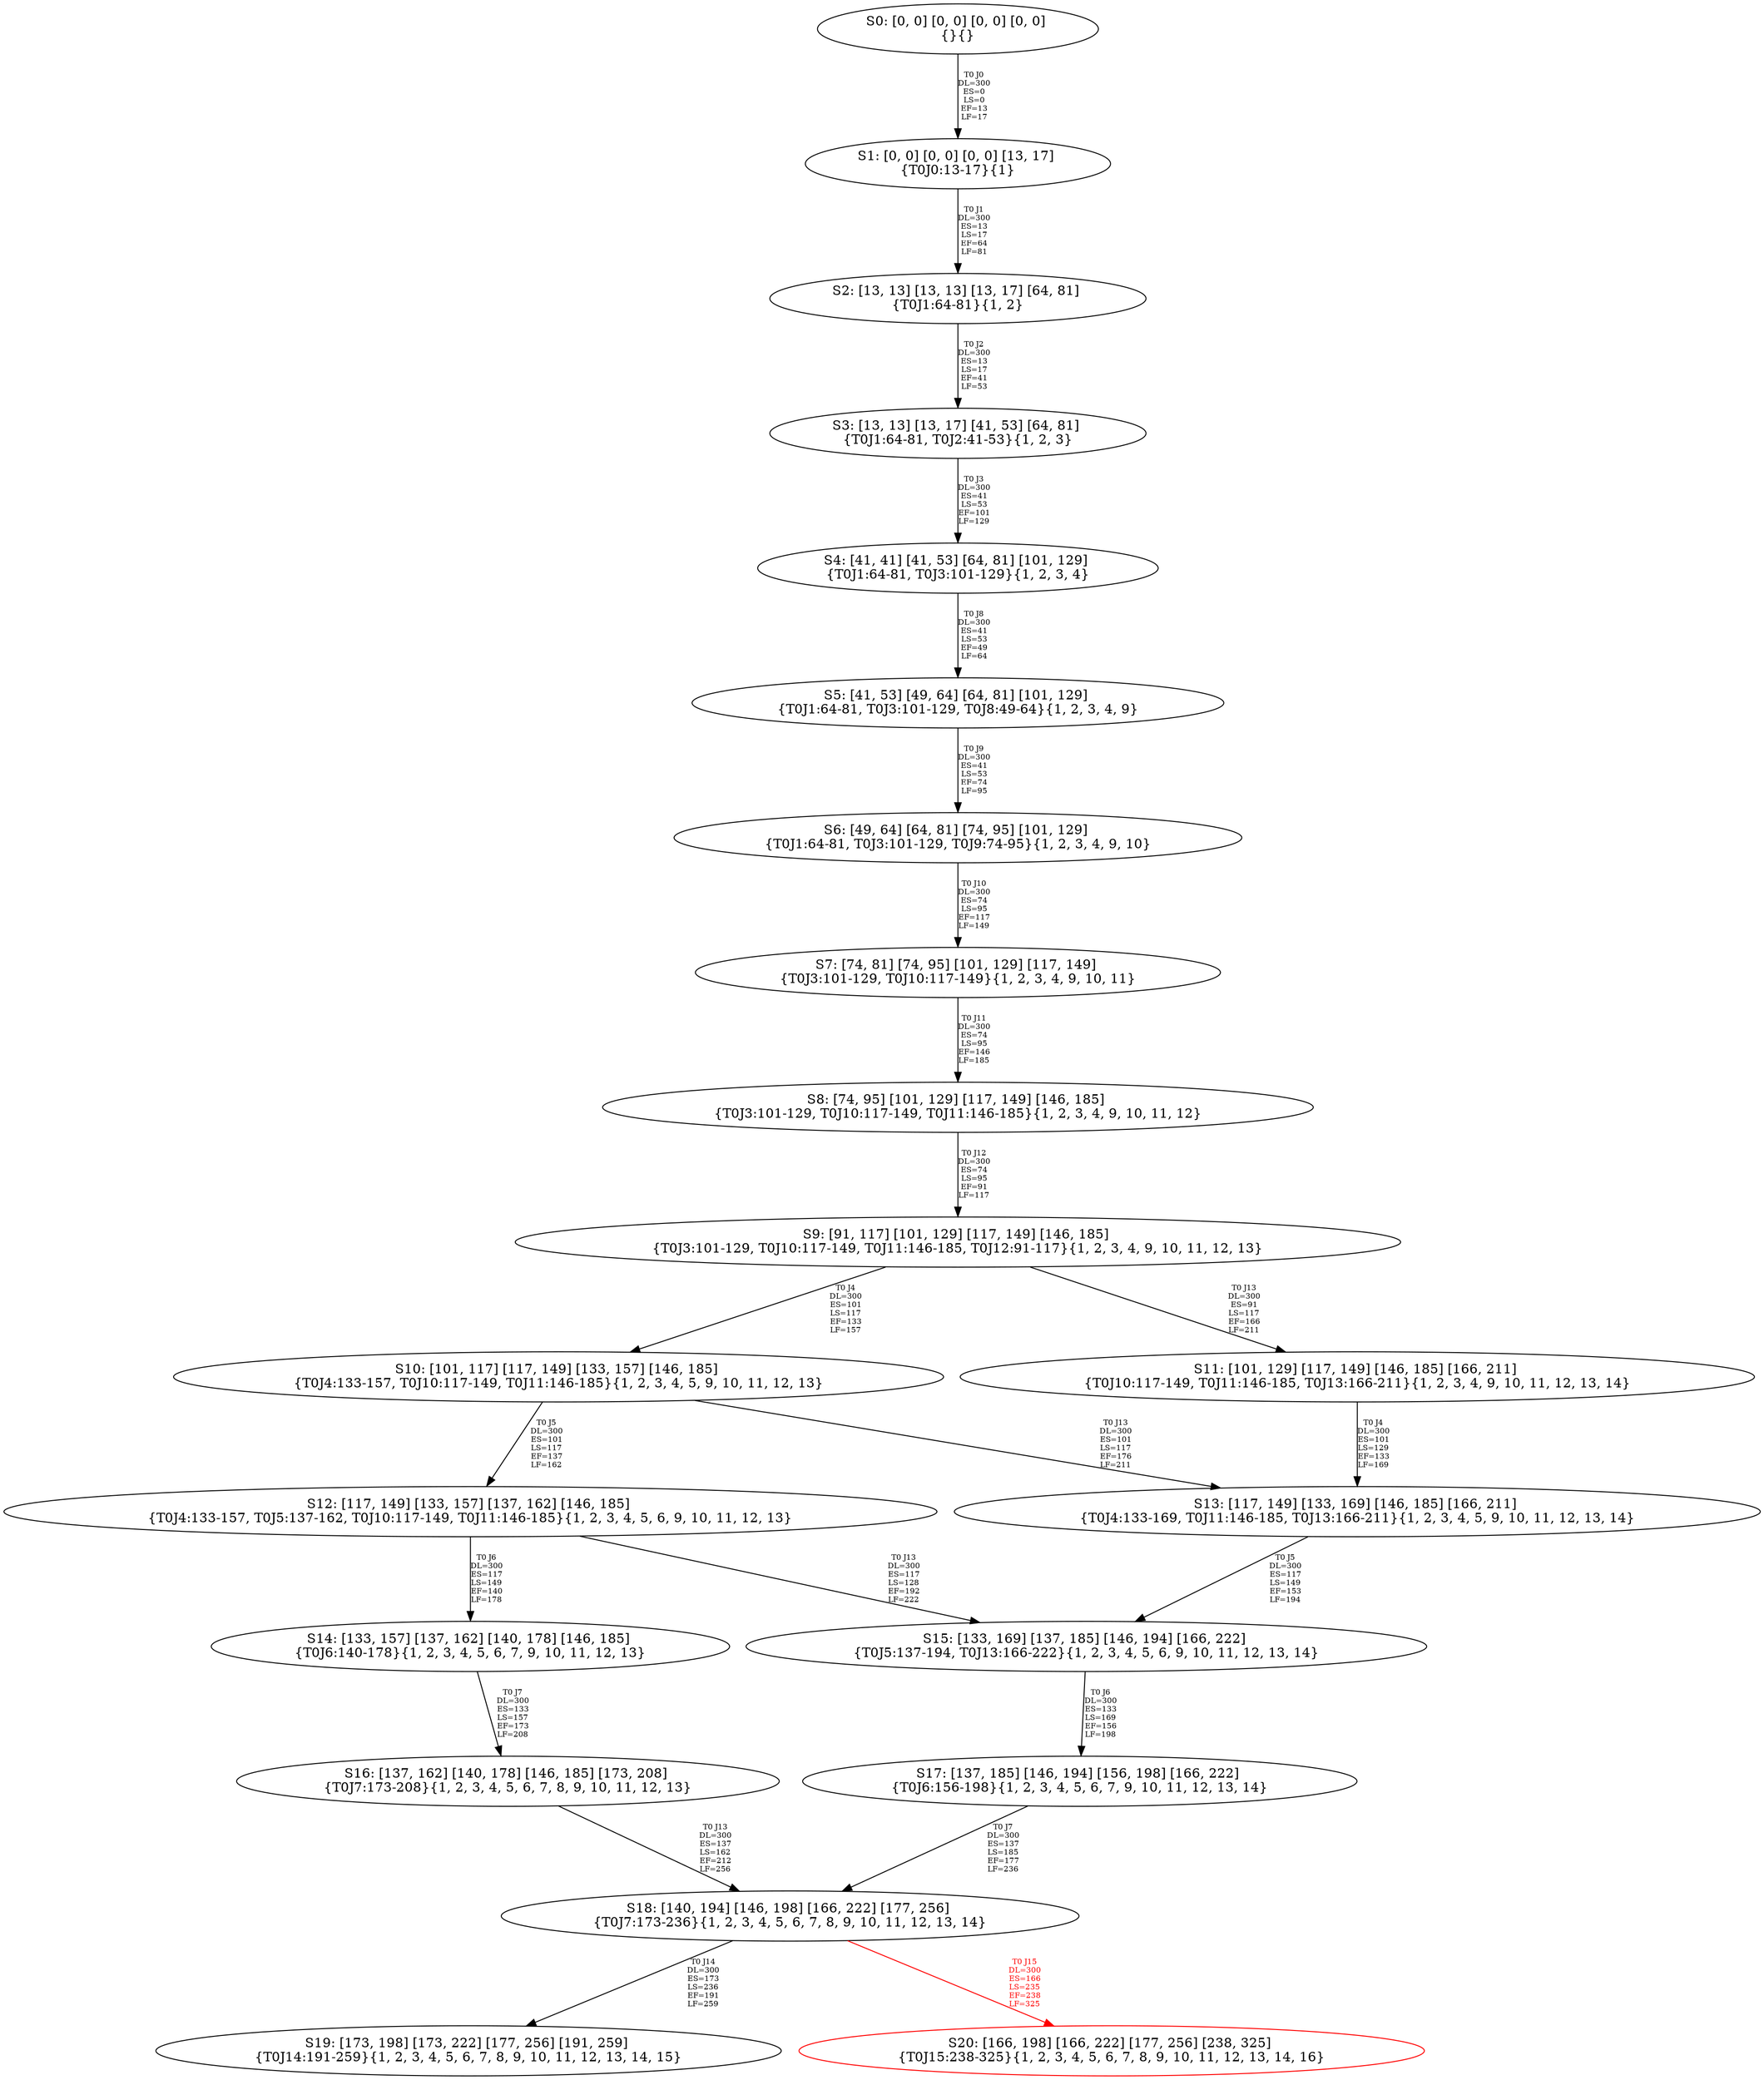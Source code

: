 digraph {
	S0[label="S0: [0, 0] [0, 0] [0, 0] [0, 0] \n{}{}"];
	S1[label="S1: [0, 0] [0, 0] [0, 0] [13, 17] \n{T0J0:13-17}{1}"];
	S2[label="S2: [13, 13] [13, 13] [13, 17] [64, 81] \n{T0J1:64-81}{1, 2}"];
	S3[label="S3: [13, 13] [13, 17] [41, 53] [64, 81] \n{T0J1:64-81, T0J2:41-53}{1, 2, 3}"];
	S4[label="S4: [41, 41] [41, 53] [64, 81] [101, 129] \n{T0J1:64-81, T0J3:101-129}{1, 2, 3, 4}"];
	S5[label="S5: [41, 53] [49, 64] [64, 81] [101, 129] \n{T0J1:64-81, T0J3:101-129, T0J8:49-64}{1, 2, 3, 4, 9}"];
	S6[label="S6: [49, 64] [64, 81] [74, 95] [101, 129] \n{T0J1:64-81, T0J3:101-129, T0J9:74-95}{1, 2, 3, 4, 9, 10}"];
	S7[label="S7: [74, 81] [74, 95] [101, 129] [117, 149] \n{T0J3:101-129, T0J10:117-149}{1, 2, 3, 4, 9, 10, 11}"];
	S8[label="S8: [74, 95] [101, 129] [117, 149] [146, 185] \n{T0J3:101-129, T0J10:117-149, T0J11:146-185}{1, 2, 3, 4, 9, 10, 11, 12}"];
	S9[label="S9: [91, 117] [101, 129] [117, 149] [146, 185] \n{T0J3:101-129, T0J10:117-149, T0J11:146-185, T0J12:91-117}{1, 2, 3, 4, 9, 10, 11, 12, 13}"];
	S10[label="S10: [101, 117] [117, 149] [133, 157] [146, 185] \n{T0J4:133-157, T0J10:117-149, T0J11:146-185}{1, 2, 3, 4, 5, 9, 10, 11, 12, 13}"];
	S11[label="S11: [101, 129] [117, 149] [146, 185] [166, 211] \n{T0J10:117-149, T0J11:146-185, T0J13:166-211}{1, 2, 3, 4, 9, 10, 11, 12, 13, 14}"];
	S12[label="S12: [117, 149] [133, 157] [137, 162] [146, 185] \n{T0J4:133-157, T0J5:137-162, T0J10:117-149, T0J11:146-185}{1, 2, 3, 4, 5, 6, 9, 10, 11, 12, 13}"];
	S13[label="S13: [117, 149] [133, 169] [146, 185] [166, 211] \n{T0J4:133-169, T0J11:146-185, T0J13:166-211}{1, 2, 3, 4, 5, 9, 10, 11, 12, 13, 14}"];
	S14[label="S14: [133, 157] [137, 162] [140, 178] [146, 185] \n{T0J6:140-178}{1, 2, 3, 4, 5, 6, 7, 9, 10, 11, 12, 13}"];
	S15[label="S15: [133, 169] [137, 185] [146, 194] [166, 222] \n{T0J5:137-194, T0J13:166-222}{1, 2, 3, 4, 5, 6, 9, 10, 11, 12, 13, 14}"];
	S16[label="S16: [137, 162] [140, 178] [146, 185] [173, 208] \n{T0J7:173-208}{1, 2, 3, 4, 5, 6, 7, 8, 9, 10, 11, 12, 13}"];
	S17[label="S17: [137, 185] [146, 194] [156, 198] [166, 222] \n{T0J6:156-198}{1, 2, 3, 4, 5, 6, 7, 9, 10, 11, 12, 13, 14}"];
	S18[label="S18: [140, 194] [146, 198] [166, 222] [177, 256] \n{T0J7:173-236}{1, 2, 3, 4, 5, 6, 7, 8, 9, 10, 11, 12, 13, 14}"];
	S19[label="S19: [173, 198] [173, 222] [177, 256] [191, 259] \n{T0J14:191-259}{1, 2, 3, 4, 5, 6, 7, 8, 9, 10, 11, 12, 13, 14, 15}"];
	S20[label="S20: [166, 198] [166, 222] [177, 256] [238, 325] \n{T0J15:238-325}{1, 2, 3, 4, 5, 6, 7, 8, 9, 10, 11, 12, 13, 14, 16}"];
	S0 -> S1[label="T0 J0\nDL=300\nES=0\nLS=0\nEF=13\nLF=17",fontsize=8];
	S1 -> S2[label="T0 J1\nDL=300\nES=13\nLS=17\nEF=64\nLF=81",fontsize=8];
	S2 -> S3[label="T0 J2\nDL=300\nES=13\nLS=17\nEF=41\nLF=53",fontsize=8];
	S3 -> S4[label="T0 J3\nDL=300\nES=41\nLS=53\nEF=101\nLF=129",fontsize=8];
	S4 -> S5[label="T0 J8\nDL=300\nES=41\nLS=53\nEF=49\nLF=64",fontsize=8];
	S5 -> S6[label="T0 J9\nDL=300\nES=41\nLS=53\nEF=74\nLF=95",fontsize=8];
	S6 -> S7[label="T0 J10\nDL=300\nES=74\nLS=95\nEF=117\nLF=149",fontsize=8];
	S7 -> S8[label="T0 J11\nDL=300\nES=74\nLS=95\nEF=146\nLF=185",fontsize=8];
	S8 -> S9[label="T0 J12\nDL=300\nES=74\nLS=95\nEF=91\nLF=117",fontsize=8];
	S9 -> S10[label="T0 J4\nDL=300\nES=101\nLS=117\nEF=133\nLF=157",fontsize=8];
	S9 -> S11[label="T0 J13\nDL=300\nES=91\nLS=117\nEF=166\nLF=211",fontsize=8];
	S10 -> S12[label="T0 J5\nDL=300\nES=101\nLS=117\nEF=137\nLF=162",fontsize=8];
	S10 -> S13[label="T0 J13\nDL=300\nES=101\nLS=117\nEF=176\nLF=211",fontsize=8];
	S11 -> S13[label="T0 J4\nDL=300\nES=101\nLS=129\nEF=133\nLF=169",fontsize=8];
	S12 -> S14[label="T0 J6\nDL=300\nES=117\nLS=149\nEF=140\nLF=178",fontsize=8];
	S12 -> S15[label="T0 J13\nDL=300\nES=117\nLS=128\nEF=192\nLF=222",fontsize=8];
	S13 -> S15[label="T0 J5\nDL=300\nES=117\nLS=149\nEF=153\nLF=194",fontsize=8];
	S14 -> S16[label="T0 J7\nDL=300\nES=133\nLS=157\nEF=173\nLF=208",fontsize=8];
	S15 -> S17[label="T0 J6\nDL=300\nES=133\nLS=169\nEF=156\nLF=198",fontsize=8];
	S16 -> S18[label="T0 J13\nDL=300\nES=137\nLS=162\nEF=212\nLF=256",fontsize=8];
	S17 -> S18[label="T0 J7\nDL=300\nES=137\nLS=185\nEF=177\nLF=236",fontsize=8];
	S18 -> S19[label="T0 J14\nDL=300\nES=173\nLS=236\nEF=191\nLF=259",fontsize=8];
	S18 -> S20[label="T0 J15\nDL=300\nES=166\nLS=235\nEF=238\nLF=325",color=Red,fontcolor=Red,fontsize=8];
S20[color=Red];
}
